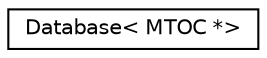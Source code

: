 digraph "Graphical Class Hierarchy"
{
 // INTERACTIVE_SVG=YES
  edge [fontname="Helvetica",fontsize="10",labelfontname="Helvetica",labelfontsize="10"];
  node [fontname="Helvetica",fontsize="10",shape=record];
  rankdir="LR";
  Node0 [label="Database\< MTOC *\>",height=0.2,width=0.4,color="black", fillcolor="white", style="filled",URL="$classDatabase.html"];
}
